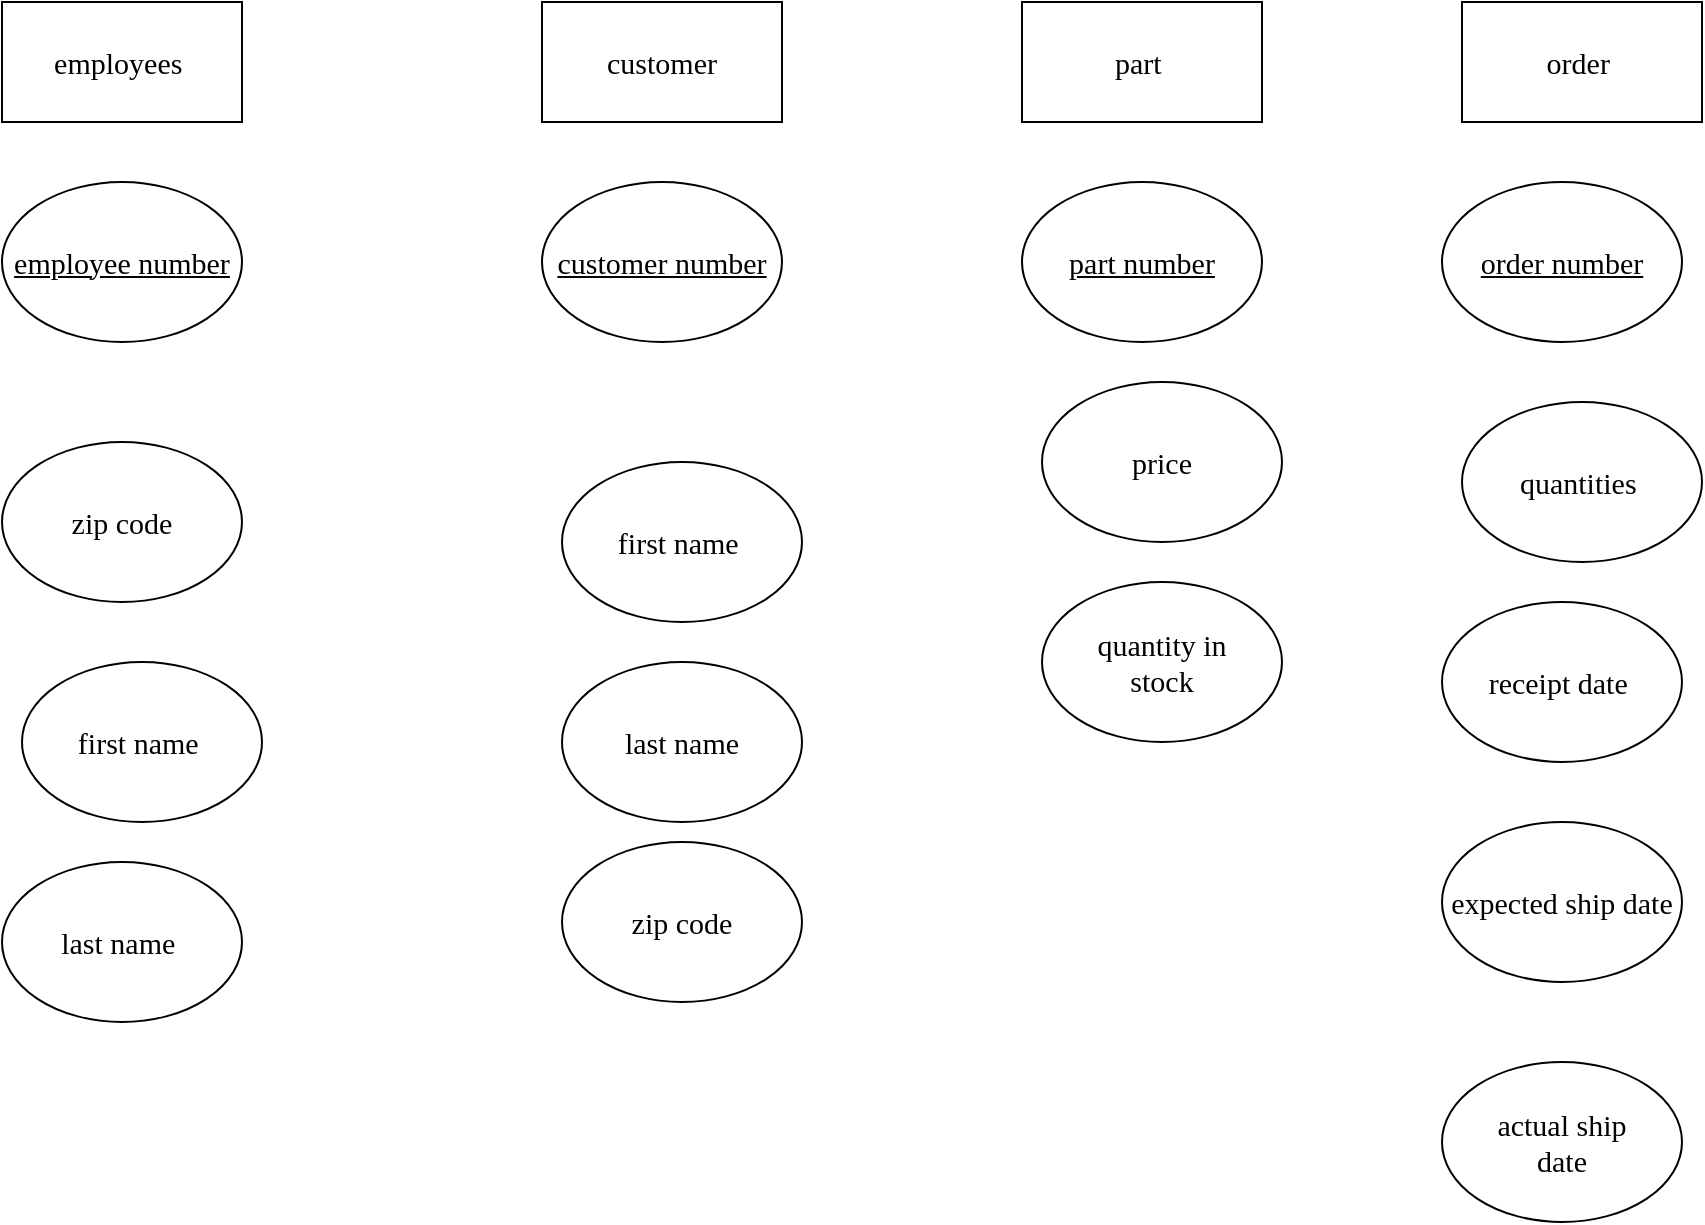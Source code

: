 <mxfile version="15.5.6" type="github">
  <diagram id="5pcc0ganvHvBY2v5KXQB" name="Page-1">
    <mxGraphModel dx="1907" dy="934" grid="1" gridSize="10" guides="1" tooltips="1" connect="1" arrows="1" fold="1" page="1" pageScale="1" pageWidth="1169" pageHeight="827" math="0" shadow="0">
      <root>
        <mxCell id="0" />
        <mxCell id="1" parent="0" />
        <mxCell id="TjpmY4g9Ldw4xO4XQk8n-2" value="&lt;font face=&quot;Comic Sans MS&quot;&gt;&lt;span style=&quot;font-size: 15px&quot;&gt;order&amp;nbsp;&lt;/span&gt;&lt;/font&gt;" style="rounded=0;whiteSpace=wrap;html=1;" vertex="1" parent="1">
          <mxGeometry x="1000" y="210" width="120" height="60" as="geometry" />
        </mxCell>
        <mxCell id="TjpmY4g9Ldw4xO4XQk8n-3" value="&lt;font face=&quot;Comic Sans MS&quot;&gt;&lt;span style=&quot;font-size: 15px&quot;&gt;part&amp;nbsp;&lt;/span&gt;&lt;/font&gt;" style="rounded=0;whiteSpace=wrap;html=1;" vertex="1" parent="1">
          <mxGeometry x="780" y="210" width="120" height="60" as="geometry" />
        </mxCell>
        <mxCell id="TjpmY4g9Ldw4xO4XQk8n-4" value="&lt;font face=&quot;Comic Sans MS&quot;&gt;&lt;span style=&quot;font-size: 15px&quot;&gt;customer&lt;/span&gt;&lt;/font&gt;" style="rounded=0;whiteSpace=wrap;html=1;" vertex="1" parent="1">
          <mxGeometry x="540" y="210" width="120" height="60" as="geometry" />
        </mxCell>
        <mxCell id="TjpmY4g9Ldw4xO4XQk8n-5" value="&lt;font face=&quot;Comic Sans MS&quot; style=&quot;font-size: 15px&quot;&gt;employees&amp;nbsp;&lt;/font&gt;" style="rounded=0;whiteSpace=wrap;html=1;" vertex="1" parent="1">
          <mxGeometry x="270" y="210" width="120" height="60" as="geometry" />
        </mxCell>
        <mxCell id="TjpmY4g9Ldw4xO4XQk8n-7" value="&lt;u&gt;employee number&lt;/u&gt;" style="ellipse;whiteSpace=wrap;html=1;fontFamily=Comic Sans MS;fontSize=15;" vertex="1" parent="1">
          <mxGeometry x="270" y="300" width="120" height="80" as="geometry" />
        </mxCell>
        <mxCell id="TjpmY4g9Ldw4xO4XQk8n-8" value="first name&amp;nbsp;" style="ellipse;whiteSpace=wrap;html=1;fontFamily=Comic Sans MS;fontSize=15;" vertex="1" parent="1">
          <mxGeometry x="280" y="540" width="120" height="80" as="geometry" />
        </mxCell>
        <mxCell id="TjpmY4g9Ldw4xO4XQk8n-9" value="last name&amp;nbsp;" style="ellipse;whiteSpace=wrap;html=1;fontFamily=Comic Sans MS;fontSize=15;" vertex="1" parent="1">
          <mxGeometry x="270" y="640" width="120" height="80" as="geometry" />
        </mxCell>
        <mxCell id="TjpmY4g9Ldw4xO4XQk8n-10" value="zip code" style="ellipse;whiteSpace=wrap;html=1;fontFamily=Comic Sans MS;fontSize=15;" vertex="1" parent="1">
          <mxGeometry x="270" y="430" width="120" height="80" as="geometry" />
        </mxCell>
        <mxCell id="TjpmY4g9Ldw4xO4XQk8n-11" value="&lt;u&gt;customer number&lt;/u&gt;" style="ellipse;whiteSpace=wrap;html=1;fontFamily=Comic Sans MS;fontSize=15;" vertex="1" parent="1">
          <mxGeometry x="540" y="300" width="120" height="80" as="geometry" />
        </mxCell>
        <mxCell id="TjpmY4g9Ldw4xO4XQk8n-12" value="first name&amp;nbsp;" style="ellipse;whiteSpace=wrap;html=1;fontFamily=Comic Sans MS;fontSize=15;" vertex="1" parent="1">
          <mxGeometry x="550" y="440" width="120" height="80" as="geometry" />
        </mxCell>
        <mxCell id="TjpmY4g9Ldw4xO4XQk8n-13" value="last name" style="ellipse;whiteSpace=wrap;html=1;fontFamily=Comic Sans MS;fontSize=15;" vertex="1" parent="1">
          <mxGeometry x="550" y="540" width="120" height="80" as="geometry" />
        </mxCell>
        <mxCell id="TjpmY4g9Ldw4xO4XQk8n-14" value="zip code" style="ellipse;whiteSpace=wrap;html=1;fontFamily=Comic Sans MS;fontSize=15;" vertex="1" parent="1">
          <mxGeometry x="550" y="630" width="120" height="80" as="geometry" />
        </mxCell>
        <mxCell id="TjpmY4g9Ldw4xO4XQk8n-15" value="&lt;u&gt;part number&lt;/u&gt;" style="ellipse;whiteSpace=wrap;html=1;fontFamily=Comic Sans MS;fontSize=15;" vertex="1" parent="1">
          <mxGeometry x="780" y="300" width="120" height="80" as="geometry" />
        </mxCell>
        <mxCell id="TjpmY4g9Ldw4xO4XQk8n-16" value="price" style="ellipse;whiteSpace=wrap;html=1;fontFamily=Comic Sans MS;fontSize=15;" vertex="1" parent="1">
          <mxGeometry x="790" y="400" width="120" height="80" as="geometry" />
        </mxCell>
        <mxCell id="TjpmY4g9Ldw4xO4XQk8n-17" value="quantity in &lt;br&gt;stock" style="ellipse;whiteSpace=wrap;html=1;fontFamily=Comic Sans MS;fontSize=15;" vertex="1" parent="1">
          <mxGeometry x="790" y="500" width="120" height="80" as="geometry" />
        </mxCell>
        <mxCell id="TjpmY4g9Ldw4xO4XQk8n-18" value="&lt;u&gt;order number&lt;/u&gt;" style="ellipse;whiteSpace=wrap;html=1;fontFamily=Comic Sans MS;fontSize=15;" vertex="1" parent="1">
          <mxGeometry x="990" y="300" width="120" height="80" as="geometry" />
        </mxCell>
        <mxCell id="TjpmY4g9Ldw4xO4XQk8n-19" value="quantities&amp;nbsp;" style="ellipse;whiteSpace=wrap;html=1;fontFamily=Comic Sans MS;fontSize=15;" vertex="1" parent="1">
          <mxGeometry x="1000" y="410" width="120" height="80" as="geometry" />
        </mxCell>
        <mxCell id="TjpmY4g9Ldw4xO4XQk8n-20" value="receipt date&amp;nbsp;" style="ellipse;whiteSpace=wrap;html=1;fontFamily=Comic Sans MS;fontSize=15;" vertex="1" parent="1">
          <mxGeometry x="990" y="510" width="120" height="80" as="geometry" />
        </mxCell>
        <mxCell id="TjpmY4g9Ldw4xO4XQk8n-21" value="expected ship date" style="ellipse;whiteSpace=wrap;html=1;fontFamily=Comic Sans MS;fontSize=15;" vertex="1" parent="1">
          <mxGeometry x="990" y="620" width="120" height="80" as="geometry" />
        </mxCell>
        <mxCell id="TjpmY4g9Ldw4xO4XQk8n-22" value="actual ship &lt;br&gt;date" style="ellipse;whiteSpace=wrap;html=1;fontFamily=Comic Sans MS;fontSize=15;" vertex="1" parent="1">
          <mxGeometry x="990" y="740" width="120" height="80" as="geometry" />
        </mxCell>
      </root>
    </mxGraphModel>
  </diagram>
</mxfile>

